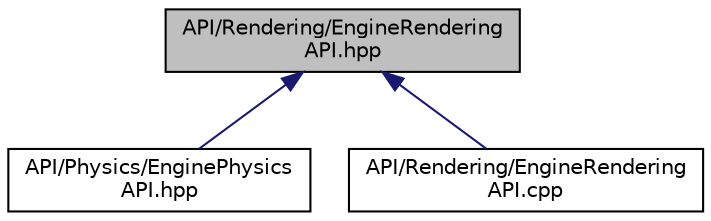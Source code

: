 digraph "API/Rendering/EngineRenderingAPI.hpp"
{
 // LATEX_PDF_SIZE
  edge [fontname="Helvetica",fontsize="10",labelfontname="Helvetica",labelfontsize="10"];
  node [fontname="Helvetica",fontsize="10",shape=record];
  Node1 [label="API/Rendering/EngineRendering\lAPI.hpp",height=0.2,width=0.4,color="black", fillcolor="grey75", style="filled", fontcolor="black",tooltip=" "];
  Node1 -> Node2 [dir="back",color="midnightblue",fontsize="10",style="solid",fontname="Helvetica"];
  Node2 [label="API/Physics/EnginePhysics\lAPI.hpp",height=0.2,width=0.4,color="black", fillcolor="white", style="filled",URL="$_engine_physics_a_p_i_8hpp.html",tooltip=" "];
  Node1 -> Node3 [dir="back",color="midnightblue",fontsize="10",style="solid",fontname="Helvetica"];
  Node3 [label="API/Rendering/EngineRendering\lAPI.cpp",height=0.2,width=0.4,color="black", fillcolor="white", style="filled",URL="$_engine_rendering_a_p_i_8cpp.html",tooltip=" "];
}
